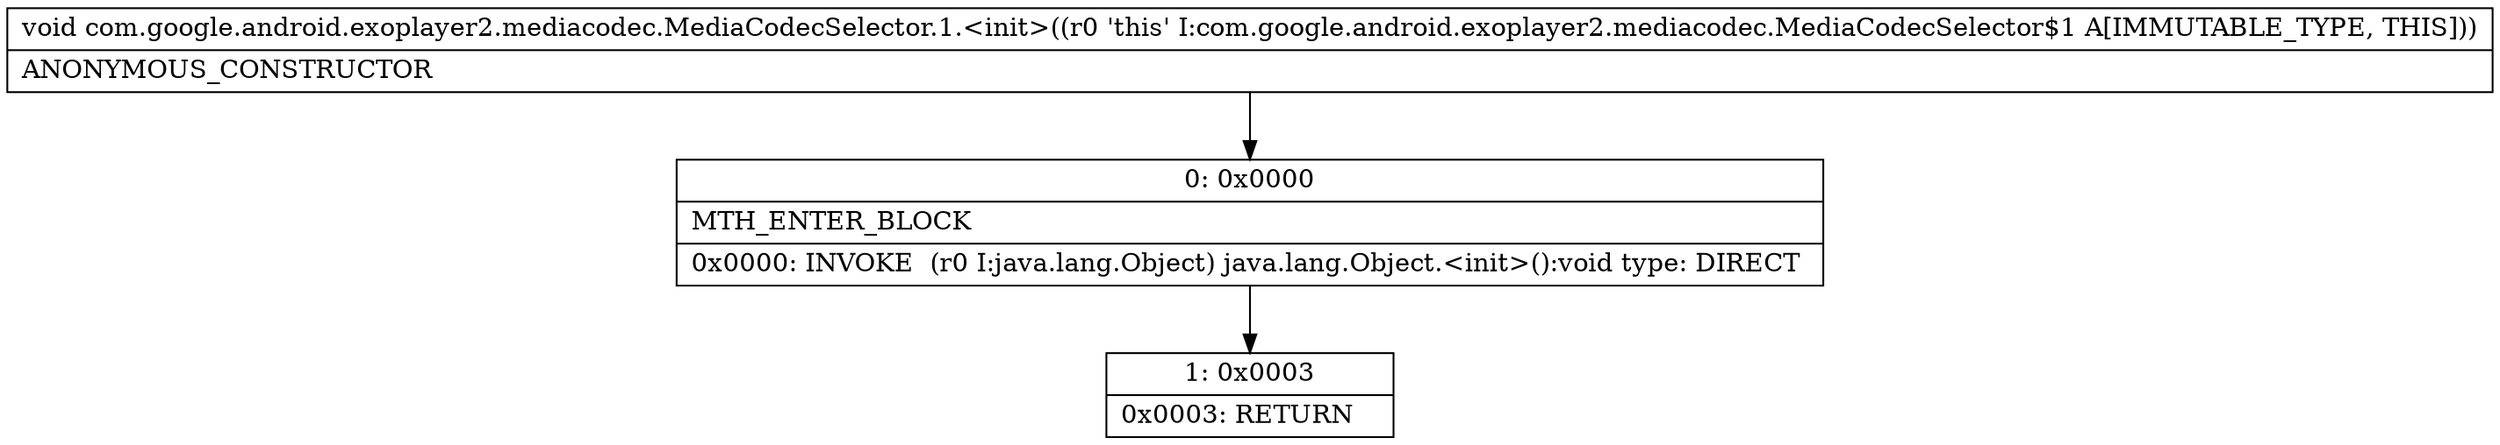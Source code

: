 digraph "CFG forcom.google.android.exoplayer2.mediacodec.MediaCodecSelector.1.\<init\>()V" {
Node_0 [shape=record,label="{0\:\ 0x0000|MTH_ENTER_BLOCK\l|0x0000: INVOKE  (r0 I:java.lang.Object) java.lang.Object.\<init\>():void type: DIRECT \l}"];
Node_1 [shape=record,label="{1\:\ 0x0003|0x0003: RETURN   \l}"];
MethodNode[shape=record,label="{void com.google.android.exoplayer2.mediacodec.MediaCodecSelector.1.\<init\>((r0 'this' I:com.google.android.exoplayer2.mediacodec.MediaCodecSelector$1 A[IMMUTABLE_TYPE, THIS]))  | ANONYMOUS_CONSTRUCTOR\l}"];
MethodNode -> Node_0;
Node_0 -> Node_1;
}

